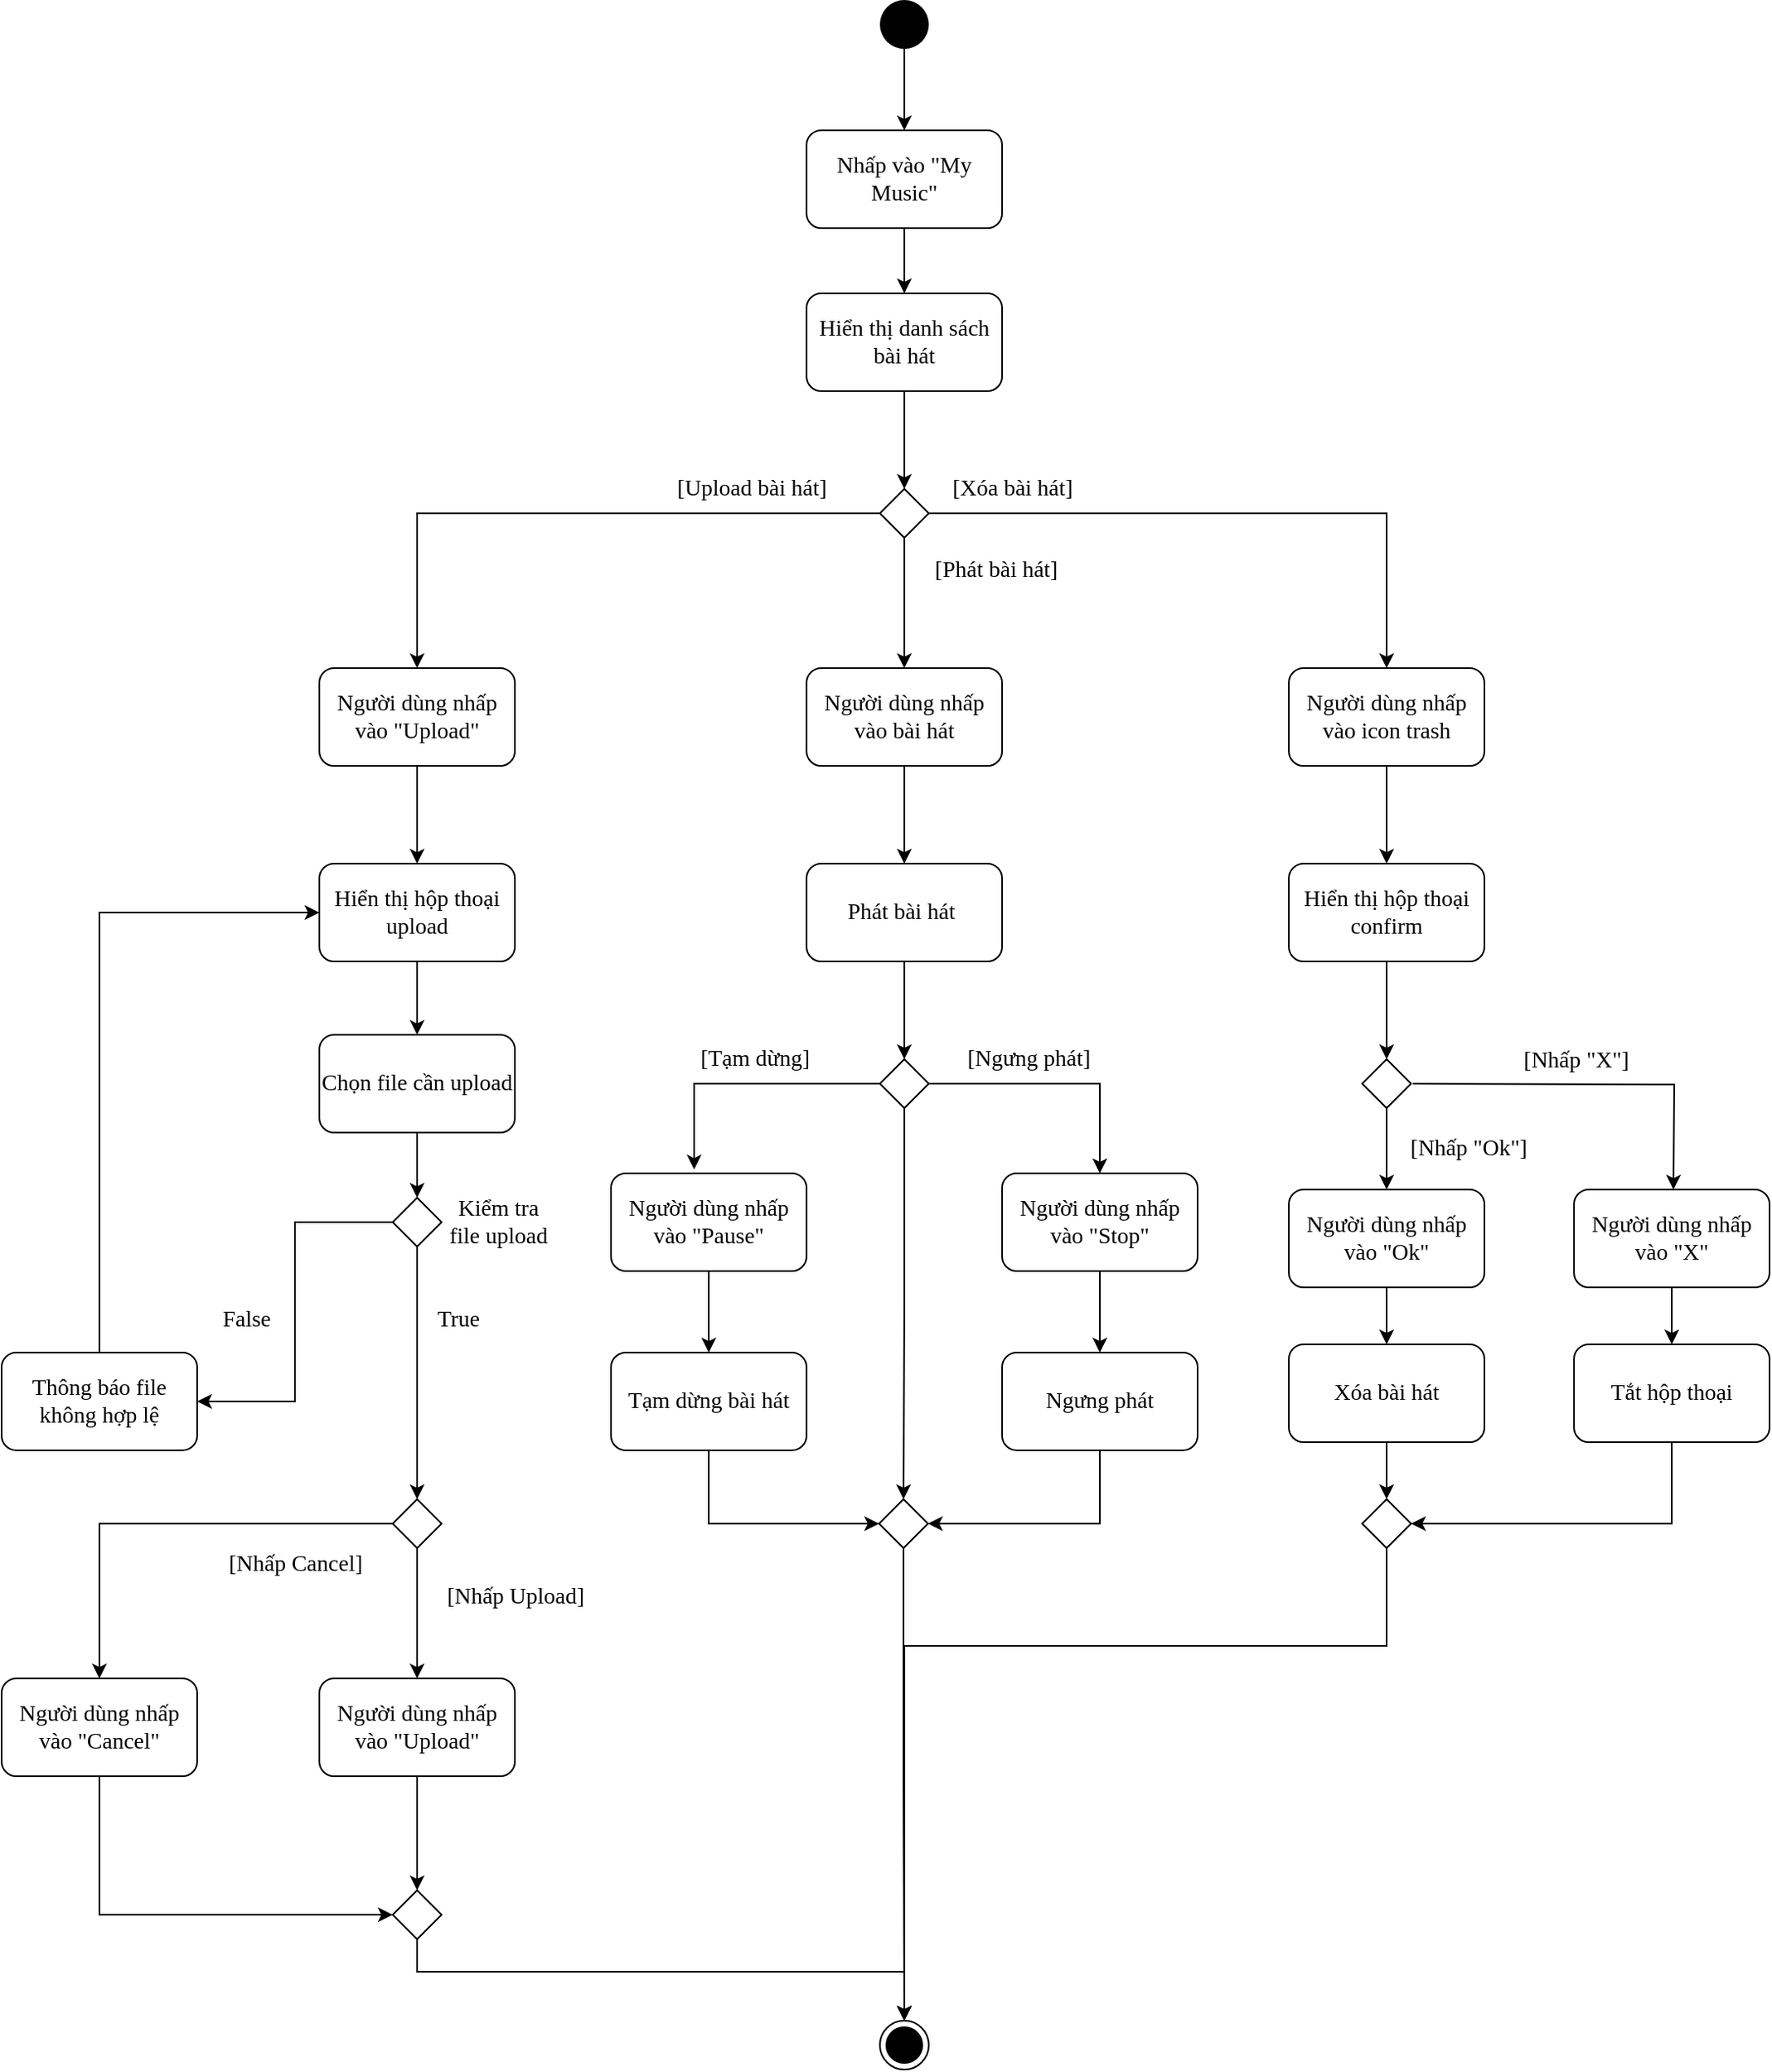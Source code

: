 <mxfile version="13.10.0" type="google"><diagram id="obxCTlJ1dC2myd6jXRM7" name="Page-1"><mxGraphModel dx="2150" dy="702" grid="1" gridSize="10" guides="1" tooltips="1" connect="1" arrows="1" fold="1" page="1" pageScale="1" pageWidth="827" pageHeight="1169" math="0" shadow="0"><root><mxCell id="0"/><mxCell id="1" parent="0"/><mxCell id="mORAXrkVY_BmWxL1_DP_-5" style="edgeStyle=orthogonalEdgeStyle;rounded=0;orthogonalLoop=1;jettySize=auto;html=1;entryX=0.5;entryY=0;entryDx=0;entryDy=0;fontFamily=Verdana;fontSize=14;" parent="1" source="mORAXrkVY_BmWxL1_DP_-1" target="mORAXrkVY_BmWxL1_DP_-3" edge="1"><mxGeometry relative="1" as="geometry"/></mxCell><mxCell id="mORAXrkVY_BmWxL1_DP_-1" value="" style="ellipse;fillColor=#000000;strokeColor=none;fontFamily=Verdana;fontSize=14;" parent="1" vertex="1"><mxGeometry x="399" y="70" width="30" height="30" as="geometry"/></mxCell><mxCell id="mORAXrkVY_BmWxL1_DP_-2" style="edgeStyle=orthogonalEdgeStyle;rounded=0;orthogonalLoop=1;jettySize=auto;html=1;fontFamily=Verdana;fontSize=14;" parent="1" source="mORAXrkVY_BmWxL1_DP_-3" target="mORAXrkVY_BmWxL1_DP_-4" edge="1"><mxGeometry relative="1" as="geometry"/></mxCell><mxCell id="mORAXrkVY_BmWxL1_DP_-3" value="&lt;span style=&quot;font-size: 14px&quot;&gt;Nhấp vào &quot;My Music&quot;&lt;/span&gt;" style="rounded=1;whiteSpace=wrap;html=1;fontFamily=Verdana;fontSize=14;" parent="1" vertex="1"><mxGeometry x="354" y="150" width="120" height="60" as="geometry"/></mxCell><mxCell id="mORAXrkVY_BmWxL1_DP_-7" style="edgeStyle=orthogonalEdgeStyle;rounded=0;orthogonalLoop=1;jettySize=auto;html=1;entryX=0.5;entryY=0;entryDx=0;entryDy=0;fontFamily=Verdana;fontSize=14;" parent="1" source="mORAXrkVY_BmWxL1_DP_-4" target="mORAXrkVY_BmWxL1_DP_-6" edge="1"><mxGeometry relative="1" as="geometry"/></mxCell><mxCell id="mORAXrkVY_BmWxL1_DP_-4" value="&lt;span style=&quot;font-size: 14px;&quot;&gt;Hiển thị danh sách bài hát&lt;/span&gt;" style="rounded=1;whiteSpace=wrap;html=1;fontFamily=Verdana;fontSize=14;" parent="1" vertex="1"><mxGeometry x="354" y="250" width="120" height="60" as="geometry"/></mxCell><mxCell id="mORAXrkVY_BmWxL1_DP_-9" style="edgeStyle=orthogonalEdgeStyle;rounded=0;orthogonalLoop=1;jettySize=auto;html=1;fontFamily=Verdana;fontSize=14;" parent="1" source="mORAXrkVY_BmWxL1_DP_-6" target="mORAXrkVY_BmWxL1_DP_-8" edge="1"><mxGeometry relative="1" as="geometry"><Array as="points"><mxPoint x="414" y="430"/><mxPoint x="414" y="430"/></Array></mxGeometry></mxCell><mxCell id="gKSWep8JLps_fWZy5qLH-22" style="edgeStyle=orthogonalEdgeStyle;rounded=0;orthogonalLoop=1;jettySize=auto;html=1;fontFamily=Verdana;fontSize=14;" parent="1" source="mORAXrkVY_BmWxL1_DP_-6" target="gKSWep8JLps_fWZy5qLH-5" edge="1"><mxGeometry relative="1" as="geometry"><mxPoint x="695" y="385" as="targetPoint"/></mxGeometry></mxCell><mxCell id="gKSWep8JLps_fWZy5qLH-25" style="edgeStyle=orthogonalEdgeStyle;rounded=0;orthogonalLoop=1;jettySize=auto;html=1;fontFamily=Verdana;fontSize=14;" parent="1" source="mORAXrkVY_BmWxL1_DP_-6" target="gKSWep8JLps_fWZy5qLH-26" edge="1"><mxGeometry relative="1" as="geometry"><mxPoint x="130" y="385" as="targetPoint"/></mxGeometry></mxCell><mxCell id="mORAXrkVY_BmWxL1_DP_-6" value="" style="rhombus;fontFamily=Verdana;fontSize=14;" parent="1" vertex="1"><mxGeometry x="399" y="370" width="30" height="30" as="geometry"/></mxCell><mxCell id="mORAXrkVY_BmWxL1_DP_-12" style="edgeStyle=orthogonalEdgeStyle;rounded=0;orthogonalLoop=1;jettySize=auto;html=1;fontFamily=Verdana;fontSize=14;" parent="1" source="mORAXrkVY_BmWxL1_DP_-8" target="mORAXrkVY_BmWxL1_DP_-11" edge="1"><mxGeometry relative="1" as="geometry"/></mxCell><mxCell id="mORAXrkVY_BmWxL1_DP_-8" value="Người dùng nhấp vào bài hát" style="rounded=1;whiteSpace=wrap;html=1;fontFamily=Verdana;fontSize=14;" parent="1" vertex="1"><mxGeometry x="354" y="480" width="120" height="60" as="geometry"/></mxCell><mxCell id="mORAXrkVY_BmWxL1_DP_-18" style="edgeStyle=orthogonalEdgeStyle;rounded=0;orthogonalLoop=1;jettySize=auto;html=1;entryX=0.5;entryY=0;entryDx=0;entryDy=0;fontFamily=Verdana;fontSize=14;" parent="1" source="mORAXrkVY_BmWxL1_DP_-11" target="mORAXrkVY_BmWxL1_DP_-15" edge="1"><mxGeometry relative="1" as="geometry"/></mxCell><mxCell id="mORAXrkVY_BmWxL1_DP_-11" value="&lt;span style=&quot;font-size: 14px;&quot;&gt;Phát bài hát&amp;nbsp;&lt;/span&gt;" style="rounded=1;whiteSpace=wrap;html=1;fontFamily=Verdana;fontSize=14;" parent="1" vertex="1"><mxGeometry x="354" y="600" width="120" height="60" as="geometry"/></mxCell><mxCell id="mORAXrkVY_BmWxL1_DP_-20" style="edgeStyle=orthogonalEdgeStyle;rounded=0;orthogonalLoop=1;jettySize=auto;html=1;entryX=0.425;entryY=-0.039;entryDx=0;entryDy=0;entryPerimeter=0;fontFamily=Verdana;fontSize=14;" parent="1" source="mORAXrkVY_BmWxL1_DP_-15" target="mORAXrkVY_BmWxL1_DP_-19" edge="1"><mxGeometry relative="1" as="geometry"/></mxCell><mxCell id="mORAXrkVY_BmWxL1_DP_-34" value="[Tạm dừng]" style="edgeLabel;html=1;align=center;verticalAlign=middle;resizable=0;points=[];fontFamily=Verdana;fontSize=14;" parent="mORAXrkVY_BmWxL1_DP_-20" vertex="1" connectable="0"><mxGeometry x="-0.072" y="-3" relative="1" as="geometry"><mxPoint y="-12" as="offset"/></mxGeometry></mxCell><mxCell id="mORAXrkVY_BmWxL1_DP_-22" style="edgeStyle=orthogonalEdgeStyle;rounded=0;orthogonalLoop=1;jettySize=auto;html=1;fontFamily=Verdana;fontSize=14;" parent="1" source="mORAXrkVY_BmWxL1_DP_-15" target="mORAXrkVY_BmWxL1_DP_-21" edge="1"><mxGeometry relative="1" as="geometry"/></mxCell><mxCell id="mORAXrkVY_BmWxL1_DP_-33" value="[Ngưng phát]" style="edgeLabel;html=1;align=center;verticalAlign=middle;resizable=0;points=[];fontFamily=Verdana;fontSize=14;" parent="mORAXrkVY_BmWxL1_DP_-22" vertex="1" connectable="0"><mxGeometry x="-0.242" y="3" relative="1" as="geometry"><mxPoint y="-12" as="offset"/></mxGeometry></mxCell><mxCell id="mORAXrkVY_BmWxL1_DP_-30" style="edgeStyle=orthogonalEdgeStyle;rounded=0;orthogonalLoop=1;jettySize=auto;html=1;fontFamily=Verdana;fontSize=14;" parent="1" source="mORAXrkVY_BmWxL1_DP_-15" target="mORAXrkVY_BmWxL1_DP_-28" edge="1"><mxGeometry relative="1" as="geometry"/></mxCell><mxCell id="mORAXrkVY_BmWxL1_DP_-15" value="" style="rhombus;fontFamily=Verdana;fontSize=14;" parent="1" vertex="1"><mxGeometry x="399" y="720" width="30" height="30" as="geometry"/></mxCell><mxCell id="mORAXrkVY_BmWxL1_DP_-16" value="" style="ellipse;html=1;shape=endState;fillColor=#000000;strokeColor=#000000;fontFamily=Verdana;fontSize=14;" parent="1" vertex="1"><mxGeometry x="399" y="1310" width="30" height="30" as="geometry"/></mxCell><mxCell id="mORAXrkVY_BmWxL1_DP_-25" style="edgeStyle=orthogonalEdgeStyle;rounded=0;orthogonalLoop=1;jettySize=auto;html=1;entryX=0.5;entryY=0;entryDx=0;entryDy=0;fontFamily=Verdana;fontSize=14;" parent="1" source="mORAXrkVY_BmWxL1_DP_-19" target="mORAXrkVY_BmWxL1_DP_-23" edge="1"><mxGeometry relative="1" as="geometry"/></mxCell><mxCell id="mORAXrkVY_BmWxL1_DP_-19" value="&lt;span style=&quot;font-size: 14px;&quot;&gt;Người dùng nhấp vào &quot;Pause&quot;&lt;/span&gt;" style="rounded=1;whiteSpace=wrap;html=1;fontFamily=Verdana;fontSize=14;" parent="1" vertex="1"><mxGeometry x="234" y="790" width="120" height="60" as="geometry"/></mxCell><mxCell id="mORAXrkVY_BmWxL1_DP_-26" style="edgeStyle=orthogonalEdgeStyle;rounded=0;orthogonalLoop=1;jettySize=auto;html=1;entryX=0.5;entryY=0;entryDx=0;entryDy=0;fontFamily=Verdana;fontSize=14;" parent="1" source="mORAXrkVY_BmWxL1_DP_-21" target="mORAXrkVY_BmWxL1_DP_-24" edge="1"><mxGeometry relative="1" as="geometry"/></mxCell><mxCell id="mORAXrkVY_BmWxL1_DP_-21" value="&lt;span style=&quot;font-size: 14px;&quot;&gt;Người dùng nhấp vào &quot;Stop&quot;&lt;/span&gt;" style="rounded=1;whiteSpace=wrap;html=1;fontFamily=Verdana;fontSize=14;" parent="1" vertex="1"><mxGeometry x="474" y="790" width="120" height="60" as="geometry"/></mxCell><mxCell id="mORAXrkVY_BmWxL1_DP_-29" style="edgeStyle=orthogonalEdgeStyle;rounded=0;orthogonalLoop=1;jettySize=auto;html=1;entryX=0;entryY=0.5;entryDx=0;entryDy=0;fontFamily=Verdana;fontSize=14;" parent="1" source="mORAXrkVY_BmWxL1_DP_-23" target="mORAXrkVY_BmWxL1_DP_-28" edge="1"><mxGeometry relative="1" as="geometry"><Array as="points"><mxPoint x="294" y="1005"/></Array></mxGeometry></mxCell><mxCell id="mORAXrkVY_BmWxL1_DP_-23" value="&lt;span style=&quot;font-size: 14px;&quot;&gt;Tạm dừng bài hát&lt;/span&gt;" style="rounded=1;whiteSpace=wrap;html=1;fontFamily=Verdana;fontSize=14;" parent="1" vertex="1"><mxGeometry x="234" y="900" width="120" height="60" as="geometry"/></mxCell><mxCell id="mORAXrkVY_BmWxL1_DP_-32" style="edgeStyle=orthogonalEdgeStyle;rounded=0;orthogonalLoop=1;jettySize=auto;html=1;entryX=1;entryY=0.5;entryDx=0;entryDy=0;fontFamily=Verdana;fontSize=14;" parent="1" source="mORAXrkVY_BmWxL1_DP_-24" target="mORAXrkVY_BmWxL1_DP_-28" edge="1"><mxGeometry relative="1" as="geometry"><Array as="points"><mxPoint x="534" y="1005"/></Array></mxGeometry></mxCell><mxCell id="mORAXrkVY_BmWxL1_DP_-24" value="&lt;span style=&quot;font-size: 14px;&quot;&gt;Ngưng phát&lt;/span&gt;" style="rounded=1;whiteSpace=wrap;html=1;fontFamily=Verdana;fontSize=14;" parent="1" vertex="1"><mxGeometry x="474" y="900" width="120" height="60" as="geometry"/></mxCell><mxCell id="mORAXrkVY_BmWxL1_DP_-31" style="edgeStyle=orthogonalEdgeStyle;rounded=0;orthogonalLoop=1;jettySize=auto;html=1;fontFamily=Verdana;fontSize=14;" parent="1" source="mORAXrkVY_BmWxL1_DP_-28" target="mORAXrkVY_BmWxL1_DP_-16" edge="1"><mxGeometry relative="1" as="geometry"/></mxCell><mxCell id="mORAXrkVY_BmWxL1_DP_-28" value="" style="rhombus;fontFamily=Verdana;fontSize=14;" parent="1" vertex="1"><mxGeometry x="398.5" y="990" width="30" height="30" as="geometry"/></mxCell><mxCell id="gKSWep8JLps_fWZy5qLH-4" style="edgeStyle=orthogonalEdgeStyle;rounded=0;orthogonalLoop=1;jettySize=auto;html=1;fontFamily=Verdana;fontSize=14;" parent="1" source="gKSWep8JLps_fWZy5qLH-5" target="gKSWep8JLps_fWZy5qLH-7" edge="1"><mxGeometry relative="1" as="geometry"/></mxCell><mxCell id="gKSWep8JLps_fWZy5qLH-5" value="Người dùng nhấp vào icon trash" style="rounded=1;whiteSpace=wrap;html=1;fontFamily=Verdana;fontSize=14;" parent="1" vertex="1"><mxGeometry x="650" y="480" width="120" height="60" as="geometry"/></mxCell><mxCell id="gKSWep8JLps_fWZy5qLH-6" style="edgeStyle=orthogonalEdgeStyle;rounded=0;orthogonalLoop=1;jettySize=auto;html=1;entryX=0.5;entryY=0;entryDx=0;entryDy=0;fontFamily=Verdana;fontSize=14;" parent="1" source="gKSWep8JLps_fWZy5qLH-7" target="gKSWep8JLps_fWZy5qLH-12" edge="1"><mxGeometry relative="1" as="geometry"/></mxCell><mxCell id="gKSWep8JLps_fWZy5qLH-7" value="&lt;span style=&quot;font-size: 14px;&quot;&gt;Hiển thị hộp thoại confirm&lt;/span&gt;" style="rounded=1;whiteSpace=wrap;html=1;fontFamily=Verdana;fontSize=14;" parent="1" vertex="1"><mxGeometry x="650" y="600" width="120" height="60" as="geometry"/></mxCell><mxCell id="gKSWep8JLps_fWZy5qLH-8" style="edgeStyle=orthogonalEdgeStyle;rounded=0;orthogonalLoop=1;jettySize=auto;html=1;fontFamily=Verdana;fontSize=14;" parent="1" source="gKSWep8JLps_fWZy5qLH-12" target="gKSWep8JLps_fWZy5qLH-14" edge="1"><mxGeometry relative="1" as="geometry"><Array as="points"><mxPoint x="710" y="775"/><mxPoint x="710" y="775"/></Array></mxGeometry></mxCell><mxCell id="gKSWep8JLps_fWZy5qLH-9" value="[Nhấp &quot;Ok&quot;]" style="edgeLabel;html=1;align=center;verticalAlign=middle;resizable=0;points=[];fontFamily=Verdana;fontSize=14;" parent="gKSWep8JLps_fWZy5qLH-8" vertex="1" connectable="0"><mxGeometry x="0.267" y="-2" relative="1" as="geometry"><mxPoint x="52" y="-6.67" as="offset"/></mxGeometry></mxCell><mxCell id="gKSWep8JLps_fWZy5qLH-10" style="edgeStyle=orthogonalEdgeStyle;rounded=0;orthogonalLoop=1;jettySize=auto;html=1;entryX=0.5;entryY=0;entryDx=0;entryDy=0;fontFamily=Verdana;fontSize=14;" parent="1" edge="1"><mxGeometry relative="1" as="geometry"><mxPoint x="726" y="735" as="sourcePoint"/><mxPoint x="886" y="800" as="targetPoint"/></mxGeometry></mxCell><mxCell id="gKSWep8JLps_fWZy5qLH-11" value="[Nhấp &quot;X&quot;]" style="edgeLabel;html=1;align=center;verticalAlign=middle;resizable=0;points=[];fontFamily=Verdana;fontSize=14;" parent="gKSWep8JLps_fWZy5qLH-10" vertex="1" connectable="0"><mxGeometry x="-0.014" y="3" relative="1" as="geometry"><mxPoint x="-10.83" y="-12" as="offset"/></mxGeometry></mxCell><mxCell id="gKSWep8JLps_fWZy5qLH-12" value="" style="rhombus;fontFamily=Verdana;fontSize=14;" parent="1" vertex="1"><mxGeometry x="695" y="720" width="30" height="30" as="geometry"/></mxCell><mxCell id="gKSWep8JLps_fWZy5qLH-13" style="edgeStyle=orthogonalEdgeStyle;rounded=0;orthogonalLoop=1;jettySize=auto;html=1;entryX=0.5;entryY=0;entryDx=0;entryDy=0;fontFamily=Verdana;fontSize=14;" parent="1" source="gKSWep8JLps_fWZy5qLH-14" target="gKSWep8JLps_fWZy5qLH-16" edge="1"><mxGeometry relative="1" as="geometry"/></mxCell><mxCell id="gKSWep8JLps_fWZy5qLH-14" value="Người dùng nhấp vào &quot;Ok&quot;" style="rounded=1;whiteSpace=wrap;html=1;fontFamily=Verdana;fontSize=14;" parent="1" vertex="1"><mxGeometry x="650" y="800" width="120" height="60" as="geometry"/></mxCell><mxCell id="gKSWep8JLps_fWZy5qLH-15" style="edgeStyle=orthogonalEdgeStyle;rounded=0;orthogonalLoop=1;jettySize=auto;html=1;fontFamily=Verdana;fontSize=14;" parent="1" source="gKSWep8JLps_fWZy5qLH-16" target="gKSWep8JLps_fWZy5qLH-21" edge="1"><mxGeometry relative="1" as="geometry"/></mxCell><mxCell id="gKSWep8JLps_fWZy5qLH-16" value="Xóa bài hát" style="rounded=1;whiteSpace=wrap;html=1;fontFamily=Verdana;fontSize=14;" parent="1" vertex="1"><mxGeometry x="650" y="895" width="120" height="60" as="geometry"/></mxCell><mxCell id="gKSWep8JLps_fWZy5qLH-17" style="edgeStyle=orthogonalEdgeStyle;rounded=0;orthogonalLoop=1;jettySize=auto;html=1;entryX=0.5;entryY=0;entryDx=0;entryDy=0;fontFamily=Verdana;fontSize=14;" parent="1" source="gKSWep8JLps_fWZy5qLH-18" target="gKSWep8JLps_fWZy5qLH-20" edge="1"><mxGeometry relative="1" as="geometry"/></mxCell><mxCell id="gKSWep8JLps_fWZy5qLH-18" value="Người dùng nhấp vào &quot;X&quot;" style="rounded=1;whiteSpace=wrap;html=1;fontFamily=Verdana;fontSize=14;" parent="1" vertex="1"><mxGeometry x="825" y="800" width="120" height="60" as="geometry"/></mxCell><mxCell id="gKSWep8JLps_fWZy5qLH-19" style="edgeStyle=orthogonalEdgeStyle;rounded=0;orthogonalLoop=1;jettySize=auto;html=1;entryX=1;entryY=0.5;entryDx=0;entryDy=0;fontFamily=Verdana;fontSize=14;" parent="1" source="gKSWep8JLps_fWZy5qLH-20" target="gKSWep8JLps_fWZy5qLH-21" edge="1"><mxGeometry relative="1" as="geometry"><Array as="points"><mxPoint x="885" y="1005"/></Array></mxGeometry></mxCell><mxCell id="gKSWep8JLps_fWZy5qLH-20" value="&lt;span style=&quot;font-size: 14px;&quot;&gt;Tắt hộp thoại&lt;/span&gt;" style="rounded=1;whiteSpace=wrap;html=1;fontFamily=Verdana;fontSize=14;" parent="1" vertex="1"><mxGeometry x="825" y="895" width="120" height="60" as="geometry"/></mxCell><mxCell id="gKSWep8JLps_fWZy5qLH-23" style="edgeStyle=orthogonalEdgeStyle;rounded=0;orthogonalLoop=1;jettySize=auto;html=1;entryX=0.5;entryY=0;entryDx=0;entryDy=0;fontFamily=Verdana;fontSize=14;" parent="1" source="gKSWep8JLps_fWZy5qLH-21" target="mORAXrkVY_BmWxL1_DP_-16" edge="1"><mxGeometry relative="1" as="geometry"><Array as="points"><mxPoint x="710" y="1080"/><mxPoint x="414" y="1080"/></Array></mxGeometry></mxCell><mxCell id="gKSWep8JLps_fWZy5qLH-21" value="" style="rhombus;fontFamily=Verdana;fontSize=14;" parent="1" vertex="1"><mxGeometry x="695" y="990" width="30" height="30" as="geometry"/></mxCell><mxCell id="gKSWep8JLps_fWZy5qLH-31" style="edgeStyle=orthogonalEdgeStyle;rounded=0;orthogonalLoop=1;jettySize=auto;html=1;entryX=0.5;entryY=0;entryDx=0;entryDy=0;fontFamily=Verdana;fontSize=14;" parent="1" source="gKSWep8JLps_fWZy5qLH-26" target="gKSWep8JLps_fWZy5qLH-30" edge="1"><mxGeometry relative="1" as="geometry"/></mxCell><mxCell id="gKSWep8JLps_fWZy5qLH-26" value="Người dùng nhấp vào &quot;Upload&quot;" style="rounded=1;whiteSpace=wrap;html=1;fontFamily=Verdana;fontSize=14;" parent="1" vertex="1"><mxGeometry x="55" y="480" width="120" height="60" as="geometry"/></mxCell><mxCell id="gKSWep8JLps_fWZy5qLH-33" style="edgeStyle=orthogonalEdgeStyle;rounded=0;orthogonalLoop=1;jettySize=auto;html=1;fontFamily=Verdana;fontSize=14;" parent="1" source="gKSWep8JLps_fWZy5qLH-30" target="gKSWep8JLps_fWZy5qLH-32" edge="1"><mxGeometry relative="1" as="geometry"/></mxCell><mxCell id="gKSWep8JLps_fWZy5qLH-30" value="&lt;span style=&quot;font-size: 14px&quot;&gt;Hiển thị hộp thoại upload&lt;/span&gt;" style="rounded=1;whiteSpace=wrap;html=1;fontFamily=Verdana;fontSize=14;" parent="1" vertex="1"><mxGeometry x="55" y="600" width="120" height="60" as="geometry"/></mxCell><mxCell id="gKSWep8JLps_fWZy5qLH-35" style="edgeStyle=orthogonalEdgeStyle;rounded=0;orthogonalLoop=1;jettySize=auto;html=1;entryX=0.5;entryY=0;entryDx=0;entryDy=0;fontFamily=Verdana;fontSize=14;" parent="1" source="gKSWep8JLps_fWZy5qLH-32" target="gKSWep8JLps_fWZy5qLH-34" edge="1"><mxGeometry relative="1" as="geometry"/></mxCell><mxCell id="gKSWep8JLps_fWZy5qLH-32" value="&lt;span style=&quot;font-size: 14px;&quot;&gt;Chọn file cần upload&lt;/span&gt;" style="rounded=1;whiteSpace=wrap;html=1;fontFamily=Verdana;fontSize=14;" parent="1" vertex="1"><mxGeometry x="55" y="705" width="120" height="60" as="geometry"/></mxCell><mxCell id="gKSWep8JLps_fWZy5qLH-40" style="edgeStyle=orthogonalEdgeStyle;rounded=0;orthogonalLoop=1;jettySize=auto;html=1;entryX=0.5;entryY=0;entryDx=0;entryDy=0;fontFamily=Verdana;fontSize=14;" parent="1" source="gKSWep8JLps_fWZy5qLH-34" target="gKSWep8JLps_fWZy5qLH-46" edge="1"><mxGeometry relative="1" as="geometry"><mxPoint x="115" y="900" as="targetPoint"/></mxGeometry></mxCell><mxCell id="gKSWep8JLps_fWZy5qLH-44" value="True" style="edgeLabel;html=1;align=center;verticalAlign=middle;resizable=0;points=[];fontFamily=Verdana;fontSize=14;" parent="gKSWep8JLps_fWZy5qLH-40" vertex="1" connectable="0"><mxGeometry x="-0.302" y="-3" relative="1" as="geometry"><mxPoint x="28" y="-9" as="offset"/></mxGeometry></mxCell><mxCell id="gKSWep8JLps_fWZy5qLH-43" style="edgeStyle=orthogonalEdgeStyle;rounded=0;orthogonalLoop=1;jettySize=auto;html=1;entryX=1;entryY=0.5;entryDx=0;entryDy=0;fontFamily=Verdana;fontSize=14;" parent="1" source="gKSWep8JLps_fWZy5qLH-34" target="gKSWep8JLps_fWZy5qLH-41" edge="1"><mxGeometry relative="1" as="geometry"/></mxCell><mxCell id="gKSWep8JLps_fWZy5qLH-58" value="False" style="edgeLabel;html=1;align=center;verticalAlign=middle;resizable=0;points=[];fontFamily=Verdana;fontSize=14;" parent="gKSWep8JLps_fWZy5qLH-43" vertex="1" connectable="0"><mxGeometry x="0.232" y="1" relative="1" as="geometry"><mxPoint x="-31" y="-22" as="offset"/></mxGeometry></mxCell><mxCell id="gKSWep8JLps_fWZy5qLH-34" value="" style="rhombus;fontFamily=Verdana;fontSize=14;" parent="1" vertex="1"><mxGeometry x="100" y="805" width="30" height="30" as="geometry"/></mxCell><mxCell id="gKSWep8JLps_fWZy5qLH-36" value="Kiểm tra &lt;br style=&quot;font-size: 14px;&quot;&gt;file upload" style="text;html=1;strokeColor=none;fillColor=none;align=center;verticalAlign=middle;whiteSpace=wrap;rounded=0;fontFamily=Verdana;fontSize=14;" parent="1" vertex="1"><mxGeometry x="130" y="805" width="70" height="30" as="geometry"/></mxCell><mxCell id="gKSWep8JLps_fWZy5qLH-45" style="edgeStyle=orthogonalEdgeStyle;rounded=0;orthogonalLoop=1;jettySize=auto;html=1;entryX=0;entryY=0.5;entryDx=0;entryDy=0;fontFamily=Verdana;fontSize=14;" parent="1" source="gKSWep8JLps_fWZy5qLH-41" target="gKSWep8JLps_fWZy5qLH-30" edge="1"><mxGeometry relative="1" as="geometry"><Array as="points"><mxPoint x="-80" y="630"/></Array></mxGeometry></mxCell><mxCell id="gKSWep8JLps_fWZy5qLH-41" value="&lt;span style=&quot;font-size: 14px;&quot;&gt;Thông báo file không hợp lệ&lt;/span&gt;" style="rounded=1;whiteSpace=wrap;html=1;fontFamily=Verdana;fontSize=14;" parent="1" vertex="1"><mxGeometry x="-140" y="900" width="120" height="60" as="geometry"/></mxCell><mxCell id="gKSWep8JLps_fWZy5qLH-48" style="edgeStyle=orthogonalEdgeStyle;rounded=0;orthogonalLoop=1;jettySize=auto;html=1;fontFamily=Verdana;fontSize=14;" parent="1" source="gKSWep8JLps_fWZy5qLH-46" target="gKSWep8JLps_fWZy5qLH-47" edge="1"><mxGeometry relative="1" as="geometry"/></mxCell><mxCell id="gKSWep8JLps_fWZy5qLH-49" value="[Nhấp Upload]" style="edgeLabel;html=1;align=center;verticalAlign=middle;resizable=0;points=[];fontFamily=Verdana;fontSize=14;" parent="gKSWep8JLps_fWZy5qLH-48" vertex="1" connectable="0"><mxGeometry x="0.315" y="-4" relative="1" as="geometry"><mxPoint x="64" y="-23" as="offset"/></mxGeometry></mxCell><mxCell id="gKSWep8JLps_fWZy5qLH-52" style="edgeStyle=orthogonalEdgeStyle;rounded=0;orthogonalLoop=1;jettySize=auto;html=1;entryX=0.5;entryY=0;entryDx=0;entryDy=0;fontFamily=Verdana;fontSize=14;" parent="1" source="gKSWep8JLps_fWZy5qLH-46" target="gKSWep8JLps_fWZy5qLH-51" edge="1"><mxGeometry relative="1" as="geometry"/></mxCell><mxCell id="gKSWep8JLps_fWZy5qLH-53" value="[Nhấp Cancel]" style="edgeLabel;html=1;align=center;verticalAlign=middle;resizable=0;points=[];fontFamily=Verdana;fontSize=14;" parent="gKSWep8JLps_fWZy5qLH-52" vertex="1" connectable="0"><mxGeometry x="-0.586" y="-1" relative="1" as="geometry"><mxPoint x="-3" y="26" as="offset"/></mxGeometry></mxCell><mxCell id="gKSWep8JLps_fWZy5qLH-46" value="" style="rhombus;fontFamily=Verdana;fontSize=14;" parent="1" vertex="1"><mxGeometry x="100" y="990" width="30" height="30" as="geometry"/></mxCell><mxCell id="gKSWep8JLps_fWZy5qLH-55" style="edgeStyle=orthogonalEdgeStyle;rounded=0;orthogonalLoop=1;jettySize=auto;html=1;entryX=0.5;entryY=0;entryDx=0;entryDy=0;fontFamily=Verdana;fontSize=14;" parent="1" source="gKSWep8JLps_fWZy5qLH-47" target="gKSWep8JLps_fWZy5qLH-54" edge="1"><mxGeometry relative="1" as="geometry"/></mxCell><mxCell id="gKSWep8JLps_fWZy5qLH-47" value="&lt;span style=&quot;font-size: 14px;&quot;&gt;Người dùng nhấp vào &quot;Upload&quot;&lt;/span&gt;" style="rounded=1;whiteSpace=wrap;html=1;fontFamily=Verdana;fontSize=14;" parent="1" vertex="1"><mxGeometry x="55" y="1100" width="120" height="60" as="geometry"/></mxCell><mxCell id="gKSWep8JLps_fWZy5qLH-56" style="edgeStyle=orthogonalEdgeStyle;rounded=0;orthogonalLoop=1;jettySize=auto;html=1;entryX=0;entryY=0.5;entryDx=0;entryDy=0;fontFamily=Verdana;fontSize=14;" parent="1" source="gKSWep8JLps_fWZy5qLH-51" target="gKSWep8JLps_fWZy5qLH-54" edge="1"><mxGeometry relative="1" as="geometry"><Array as="points"><mxPoint x="-80" y="1245"/></Array></mxGeometry></mxCell><mxCell id="gKSWep8JLps_fWZy5qLH-51" value="&lt;span style=&quot;font-size: 14px;&quot;&gt;Người dùng nhấp vào &quot;Cancel&quot;&lt;/span&gt;" style="rounded=1;whiteSpace=wrap;html=1;fontFamily=Verdana;fontSize=14;" parent="1" vertex="1"><mxGeometry x="-140" y="1100" width="120" height="60" as="geometry"/></mxCell><mxCell id="gKSWep8JLps_fWZy5qLH-57" style="edgeStyle=orthogonalEdgeStyle;rounded=0;orthogonalLoop=1;jettySize=auto;html=1;entryX=0.5;entryY=0;entryDx=0;entryDy=0;fontFamily=Verdana;fontSize=14;" parent="1" source="gKSWep8JLps_fWZy5qLH-54" target="mORAXrkVY_BmWxL1_DP_-16" edge="1"><mxGeometry relative="1" as="geometry"><Array as="points"><mxPoint x="115" y="1280"/><mxPoint x="414" y="1280"/></Array></mxGeometry></mxCell><mxCell id="gKSWep8JLps_fWZy5qLH-54" value="" style="rhombus;fontFamily=Verdana;fontSize=14;" parent="1" vertex="1"><mxGeometry x="100" y="1230" width="30" height="30" as="geometry"/></mxCell><mxCell id="VwSz61ojDaCCvmUrICG3-1" value="[Xóa bài hát]" style="text;html=1;align=center;verticalAlign=middle;resizable=0;points=[];autosize=1;fontSize=14;fontFamily=Verdana;" parent="1" vertex="1"><mxGeometry x="425" y="360" width="110" height="20" as="geometry"/></mxCell><mxCell id="VwSz61ojDaCCvmUrICG3-2" value="[Upload bài hát]" style="text;html=1;align=center;verticalAlign=middle;resizable=0;points=[];autosize=1;fontSize=14;fontFamily=Verdana;" parent="1" vertex="1"><mxGeometry x="255" y="360" width="130" height="20" as="geometry"/></mxCell><mxCell id="VwSz61ojDaCCvmUrICG3-3" value="[Phát bài hát]" style="text;html=1;align=center;verticalAlign=middle;resizable=0;points=[];autosize=1;fontSize=14;fontFamily=Verdana;" parent="1" vertex="1"><mxGeometry x="415" y="410" width="110" height="20" as="geometry"/></mxCell></root></mxGraphModel></diagram></mxfile>
